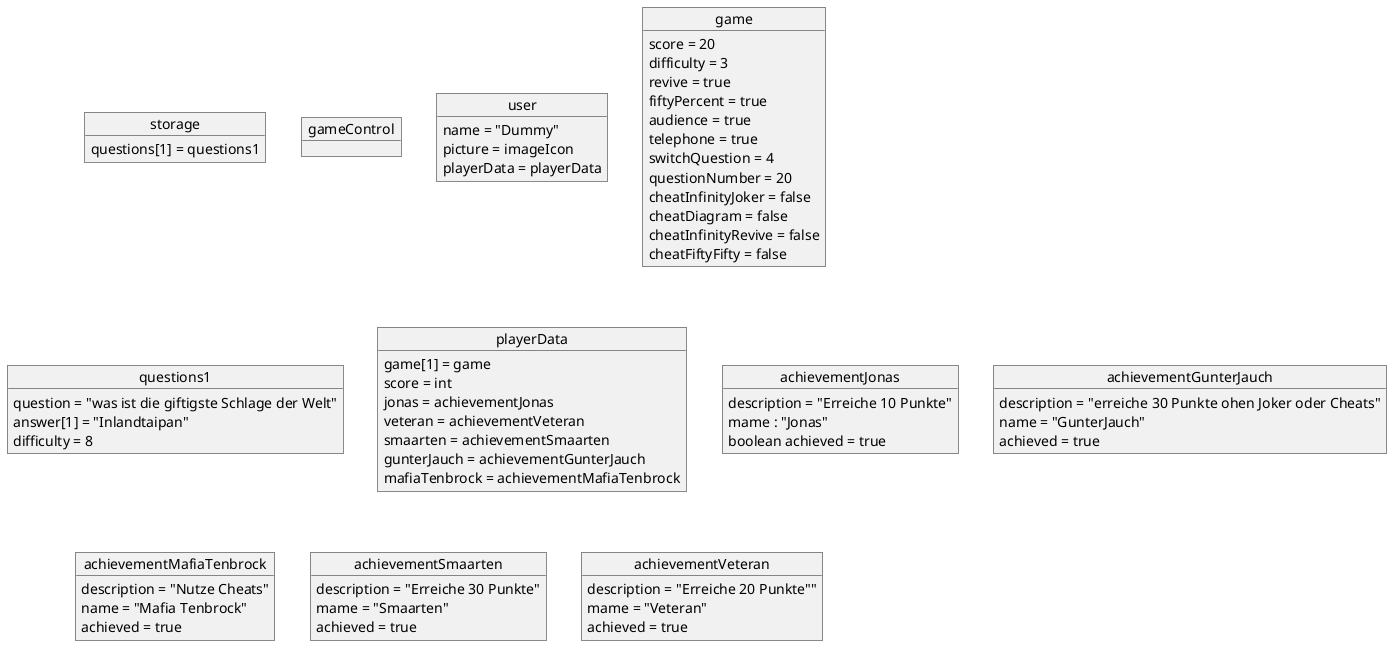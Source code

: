 @startuml
object storage
object gameControl
object user
object game
object questions1
object playerData
object achievementJonas
object achievementGunterJauch
object achievementMafiaTenbrock
object achievementSmaarten
object achievementVeteran

user : name = "Dummy"
user : picture = imageIcon
user : playerData = playerData

questions1 : question = "was ist die giftigste Schlage der Welt"
questions1 : answer[1] = "Inlandtaipan"
questions1 : difficulty = 8

game : score = 20
game : difficulty = 3
game : revive = true
game : fiftyPercent = true
game : audience = true
game : telephone = true
game : switchQuestion = 4
game : questionNumber = 20
game : cheatInfinityJoker = false
game : cheatDiagram = false
game : cheatInfinityRevive = false
game : cheatFiftyFifty = false

storage : questions[1] = questions1

achievementJonas : description = "Erreiche 10 Punkte"
achievementJonas : mame : "Jonas"
achievementJonas : boolean achieved = true

achievementVeteran : description = "Erreiche 20 Punkte""
achievementVeteran : mame = "Veteran"
achievementVeteran : achieved = true

achievementSmaarten : description = "Erreiche 30 Punkte"
achievementSmaarten : mame = "Smaarten"
achievementSmaarten : achieved = true

achievementMafiaTenbrock :  description = "Nutze Cheats"
achievementMafiaTenbrock : name = "Mafia Tenbrock"
achievementMafiaTenbrock : achieved = true

achievementGunterJauch : description = "erreiche 30 Punkte ohen Joker oder Cheats"
achievementGunterJauch : name = "GunterJauch"
achievementGunterJauch : achieved = true

playerData : game[1] = game
playerData :  score = int
playerData :  jonas = achievementJonas
playerData : veteran = achievementVeteran
playerData : smaarten = achievementSmaarten
playerData :  gunterJauch = achievementGunterJauch
playerData :  mafiaTenbrock = achievementMafiaTenbrock


@enduml